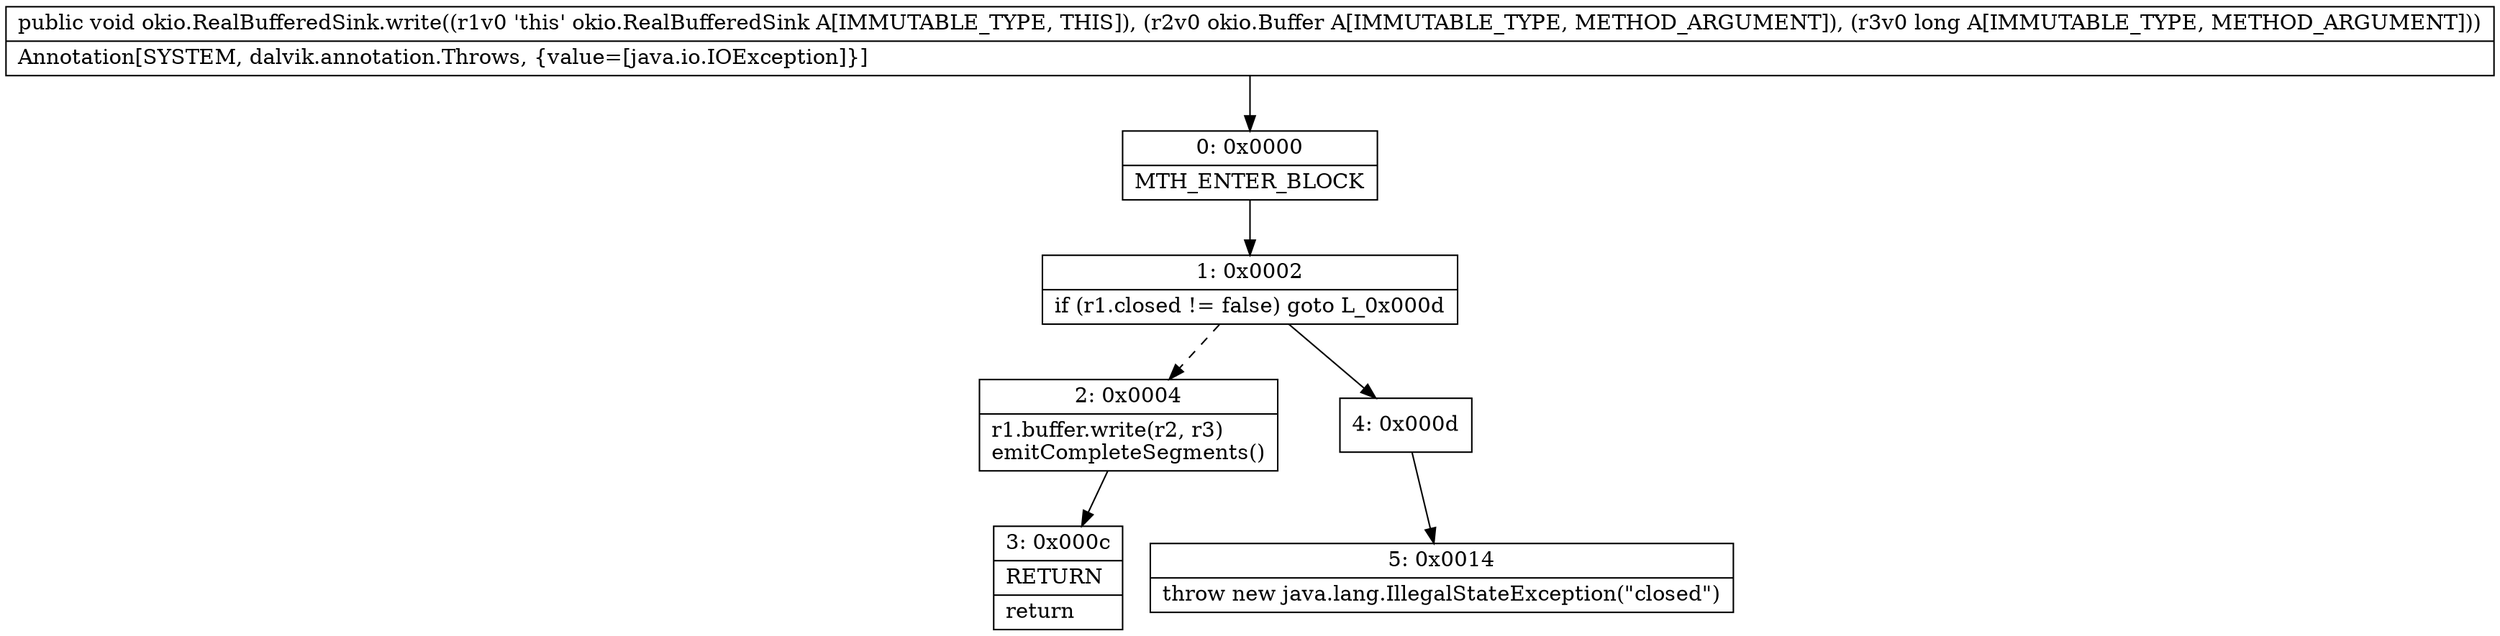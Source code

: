 digraph "CFG forokio.RealBufferedSink.write(Lokio\/Buffer;J)V" {
Node_0 [shape=record,label="{0\:\ 0x0000|MTH_ENTER_BLOCK\l}"];
Node_1 [shape=record,label="{1\:\ 0x0002|if (r1.closed != false) goto L_0x000d\l}"];
Node_2 [shape=record,label="{2\:\ 0x0004|r1.buffer.write(r2, r3)\lemitCompleteSegments()\l}"];
Node_3 [shape=record,label="{3\:\ 0x000c|RETURN\l|return\l}"];
Node_4 [shape=record,label="{4\:\ 0x000d}"];
Node_5 [shape=record,label="{5\:\ 0x0014|throw new java.lang.IllegalStateException(\"closed\")\l}"];
MethodNode[shape=record,label="{public void okio.RealBufferedSink.write((r1v0 'this' okio.RealBufferedSink A[IMMUTABLE_TYPE, THIS]), (r2v0 okio.Buffer A[IMMUTABLE_TYPE, METHOD_ARGUMENT]), (r3v0 long A[IMMUTABLE_TYPE, METHOD_ARGUMENT]))  | Annotation[SYSTEM, dalvik.annotation.Throws, \{value=[java.io.IOException]\}]\l}"];
MethodNode -> Node_0;
Node_0 -> Node_1;
Node_1 -> Node_2[style=dashed];
Node_1 -> Node_4;
Node_2 -> Node_3;
Node_4 -> Node_5;
}

